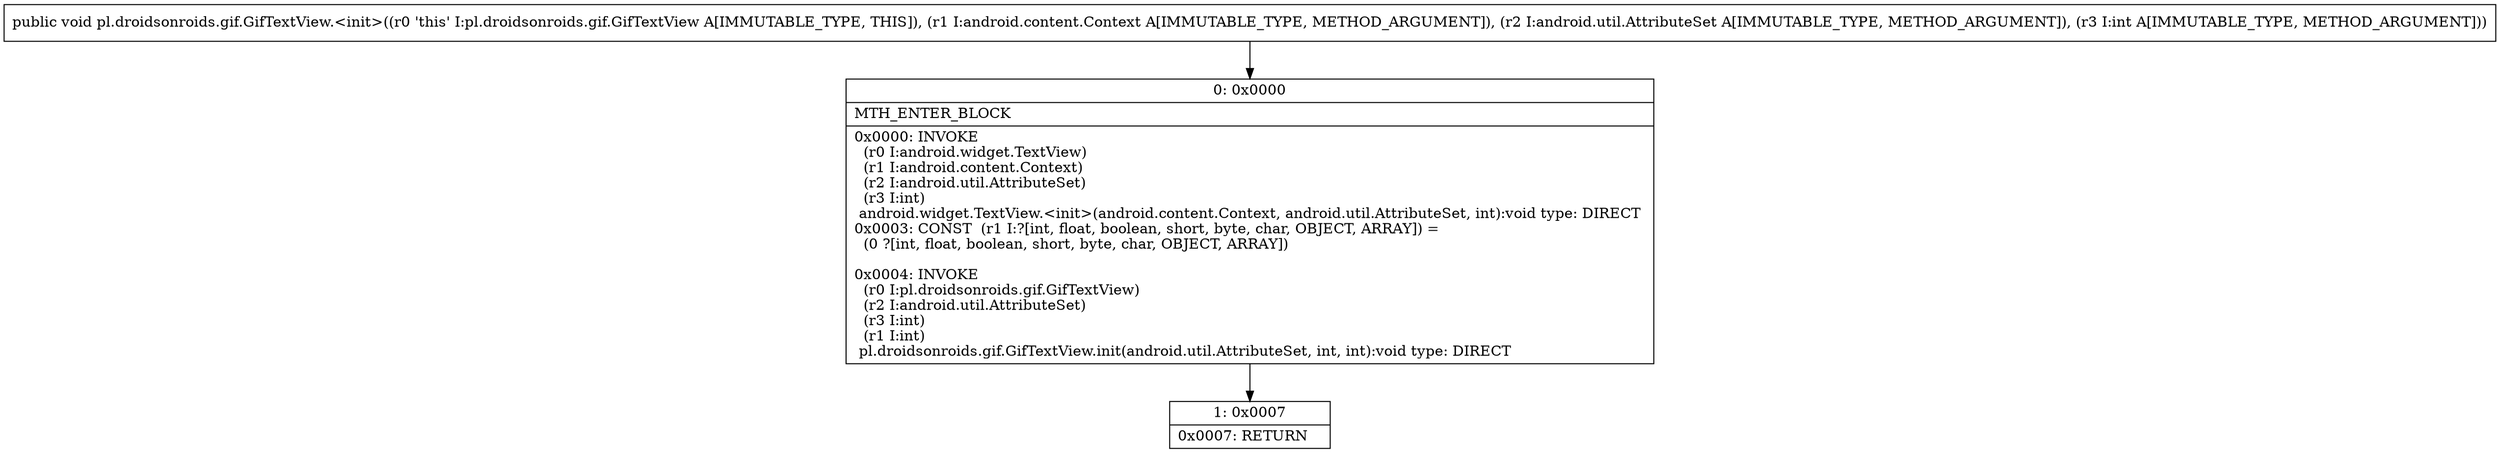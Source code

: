 digraph "CFG forpl.droidsonroids.gif.GifTextView.\<init\>(Landroid\/content\/Context;Landroid\/util\/AttributeSet;I)V" {
Node_0 [shape=record,label="{0\:\ 0x0000|MTH_ENTER_BLOCK\l|0x0000: INVOKE  \l  (r0 I:android.widget.TextView)\l  (r1 I:android.content.Context)\l  (r2 I:android.util.AttributeSet)\l  (r3 I:int)\l android.widget.TextView.\<init\>(android.content.Context, android.util.AttributeSet, int):void type: DIRECT \l0x0003: CONST  (r1 I:?[int, float, boolean, short, byte, char, OBJECT, ARRAY]) = \l  (0 ?[int, float, boolean, short, byte, char, OBJECT, ARRAY])\l \l0x0004: INVOKE  \l  (r0 I:pl.droidsonroids.gif.GifTextView)\l  (r2 I:android.util.AttributeSet)\l  (r3 I:int)\l  (r1 I:int)\l pl.droidsonroids.gif.GifTextView.init(android.util.AttributeSet, int, int):void type: DIRECT \l}"];
Node_1 [shape=record,label="{1\:\ 0x0007|0x0007: RETURN   \l}"];
MethodNode[shape=record,label="{public void pl.droidsonroids.gif.GifTextView.\<init\>((r0 'this' I:pl.droidsonroids.gif.GifTextView A[IMMUTABLE_TYPE, THIS]), (r1 I:android.content.Context A[IMMUTABLE_TYPE, METHOD_ARGUMENT]), (r2 I:android.util.AttributeSet A[IMMUTABLE_TYPE, METHOD_ARGUMENT]), (r3 I:int A[IMMUTABLE_TYPE, METHOD_ARGUMENT])) }"];
MethodNode -> Node_0;
Node_0 -> Node_1;
}

